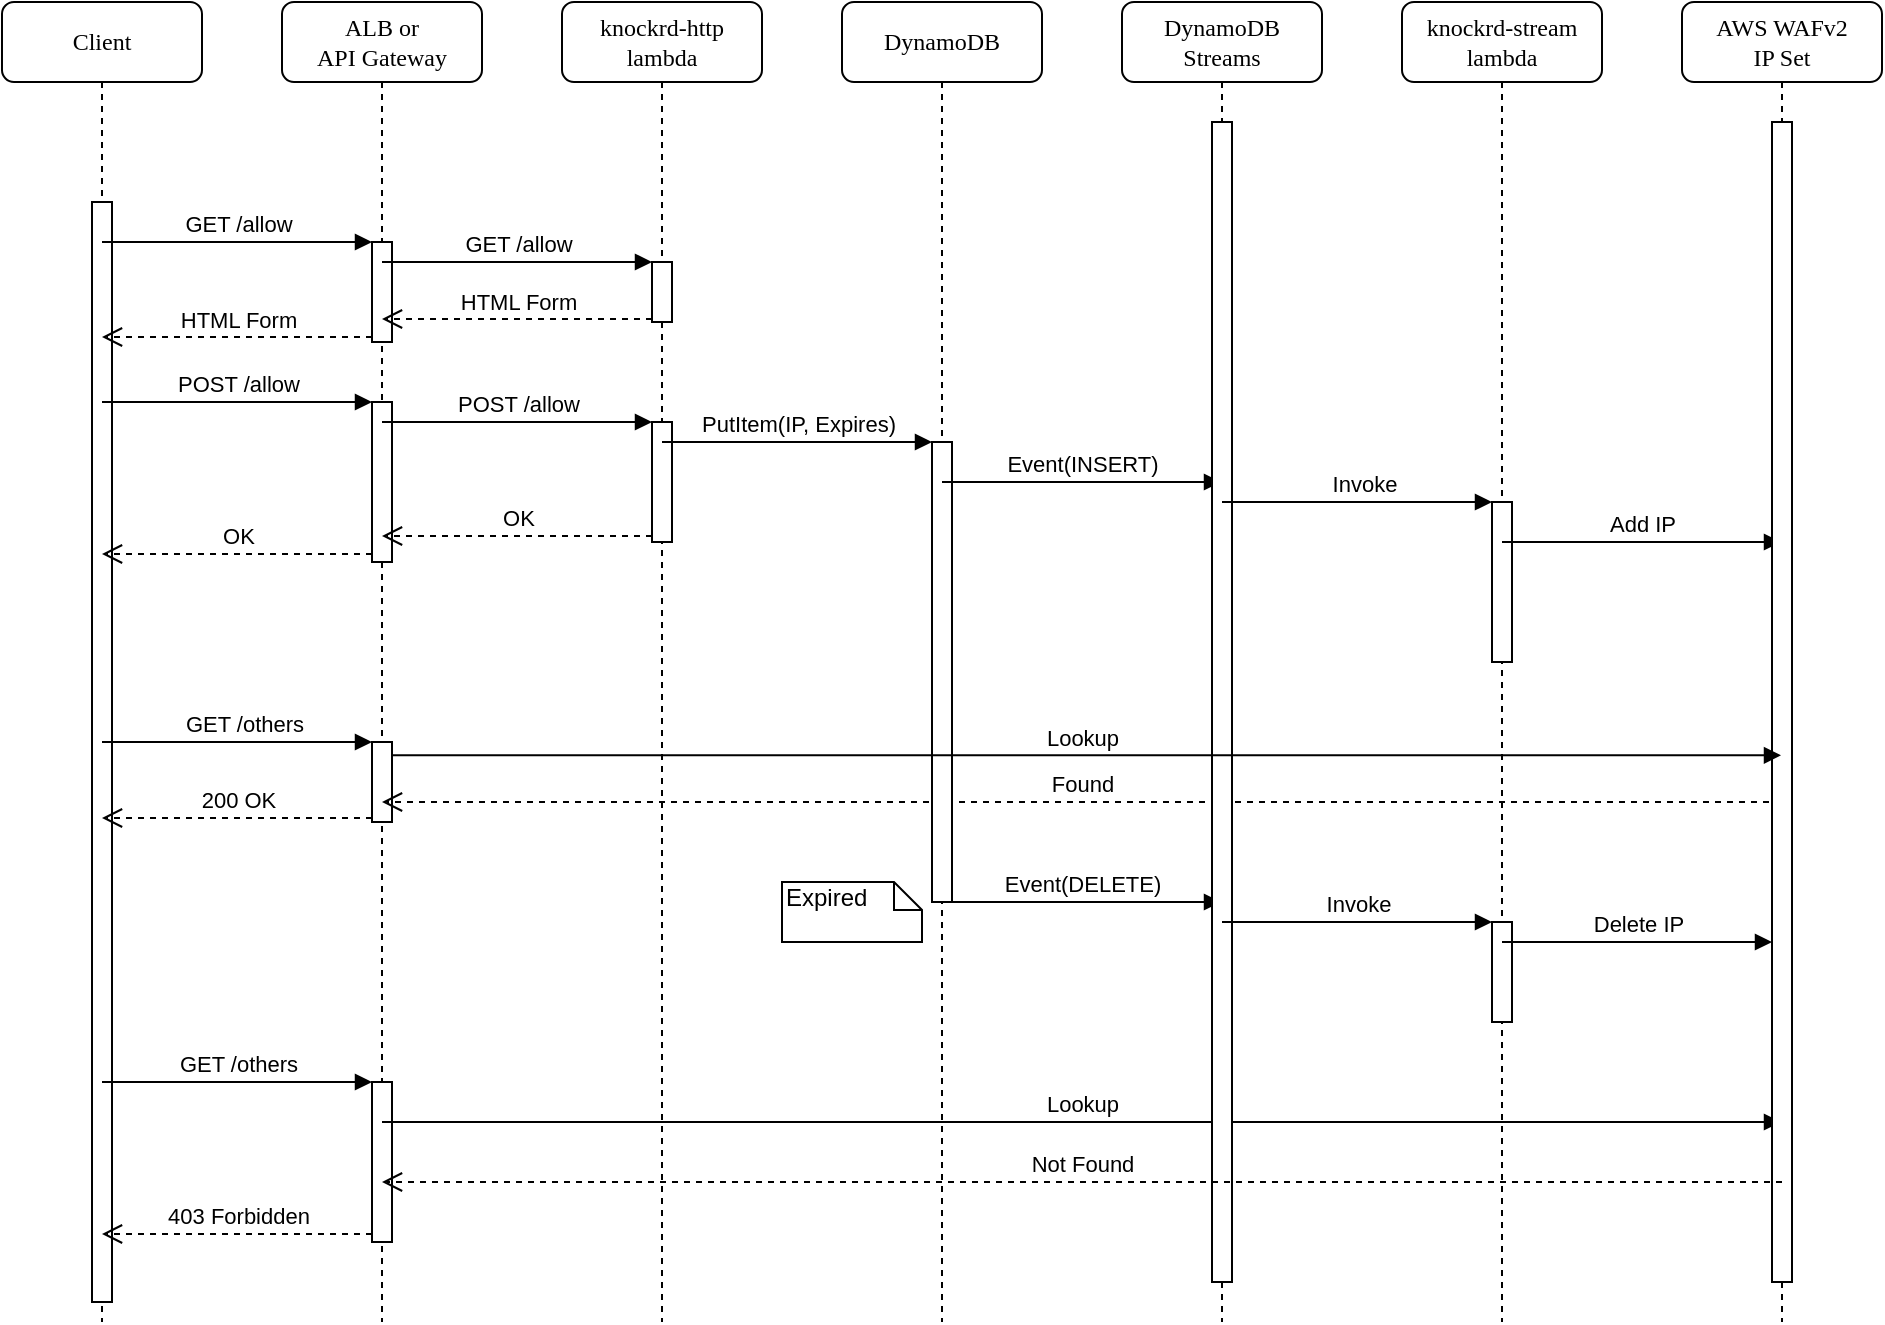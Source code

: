 <mxfile version="13.0.1" type="google"><diagram name="Page-1" id="13e1069c-82ec-6db2-03f1-153e76fe0fe0"><mxGraphModel dx="1201" dy="652" grid="1" gridSize="10" guides="1" tooltips="1" connect="1" arrows="1" fold="1" page="1" pageScale="1" pageWidth="1100" pageHeight="850" background="#ffffff" math="0" shadow="0"><root><mxCell id="0"/><mxCell id="1" parent="0"/><mxCell id="7baba1c4bc27f4b0-2" value="ALB or&lt;br&gt;API Gateway" style="shape=umlLifeline;perimeter=lifelinePerimeter;whiteSpace=wrap;html=1;container=1;collapsible=0;recursiveResize=0;outlineConnect=0;rounded=1;shadow=0;comic=0;labelBackgroundColor=none;strokeWidth=1;fontFamily=Verdana;fontSize=12;align=center;" parent="1" vertex="1"><mxGeometry x="250" y="80" width="100" height="660" as="geometry"/></mxCell><mxCell id="HLxC7s3pfuDzu-_PS0x3-1" value="" style="html=1;points=[];perimeter=orthogonalPerimeter;" vertex="1" parent="7baba1c4bc27f4b0-2"><mxGeometry x="45" y="120" width="10" height="50" as="geometry"/></mxCell><mxCell id="HLxC7s3pfuDzu-_PS0x3-7" value="" style="html=1;points=[];perimeter=orthogonalPerimeter;" vertex="1" parent="7baba1c4bc27f4b0-2"><mxGeometry x="45" y="200" width="10" height="80" as="geometry"/></mxCell><mxCell id="HLxC7s3pfuDzu-_PS0x3-25" value="" style="html=1;points=[];perimeter=orthogonalPerimeter;" vertex="1" parent="7baba1c4bc27f4b0-2"><mxGeometry x="45" y="370" width="10" height="40" as="geometry"/></mxCell><mxCell id="HLxC7s3pfuDzu-_PS0x3-38" value="" style="html=1;points=[];perimeter=orthogonalPerimeter;" vertex="1" parent="7baba1c4bc27f4b0-2"><mxGeometry x="45" y="540" width="10" height="80" as="geometry"/></mxCell><mxCell id="HLxC7s3pfuDzu-_PS0x3-41" value="Lookup" style="html=1;verticalAlign=bottom;endArrow=block;" edge="1" parent="7baba1c4bc27f4b0-2" target="HLxC7s3pfuDzu-_PS0x3-16"><mxGeometry width="80" relative="1" as="geometry"><mxPoint x="50" y="560" as="sourcePoint"/><mxPoint x="130" y="560" as="targetPoint"/></mxGeometry></mxCell><mxCell id="HLxC7s3pfuDzu-_PS0x3-42" value="Found" style="html=1;verticalAlign=bottom;endArrow=open;dashed=1;endSize=8;" edge="1" parent="7baba1c4bc27f4b0-2" source="HLxC7s3pfuDzu-_PS0x3-16"><mxGeometry relative="1" as="geometry"><mxPoint x="130" y="400" as="sourcePoint"/><mxPoint x="50" y="400" as="targetPoint"/></mxGeometry></mxCell><mxCell id="7baba1c4bc27f4b0-3" value="knockrd-http&lt;br&gt;lambda" style="shape=umlLifeline;perimeter=lifelinePerimeter;whiteSpace=wrap;html=1;container=1;collapsible=0;recursiveResize=0;outlineConnect=0;rounded=1;shadow=0;comic=0;labelBackgroundColor=none;strokeWidth=1;fontFamily=Verdana;fontSize=12;align=center;" parent="1" vertex="1"><mxGeometry x="390" y="80" width="100" height="660" as="geometry"/></mxCell><mxCell id="HLxC7s3pfuDzu-_PS0x3-4" value="" style="html=1;points=[];perimeter=orthogonalPerimeter;" vertex="1" parent="7baba1c4bc27f4b0-3"><mxGeometry x="45" y="130" width="10" height="30" as="geometry"/></mxCell><mxCell id="HLxC7s3pfuDzu-_PS0x3-10" value="" style="html=1;points=[];perimeter=orthogonalPerimeter;" vertex="1" parent="7baba1c4bc27f4b0-3"><mxGeometry x="45" y="210" width="10" height="60" as="geometry"/></mxCell><mxCell id="7baba1c4bc27f4b0-4" value="DynamoDB" style="shape=umlLifeline;perimeter=lifelinePerimeter;whiteSpace=wrap;html=1;container=1;collapsible=0;recursiveResize=0;outlineConnect=0;rounded=1;shadow=0;comic=0;labelBackgroundColor=none;strokeWidth=1;fontFamily=Verdana;fontSize=12;align=center;" parent="1" vertex="1"><mxGeometry x="530" y="80" width="100" height="660" as="geometry"/></mxCell><mxCell id="HLxC7s3pfuDzu-_PS0x3-13" value="" style="html=1;points=[];perimeter=orthogonalPerimeter;" vertex="1" parent="7baba1c4bc27f4b0-4"><mxGeometry x="45" y="220" width="10" height="230" as="geometry"/></mxCell><mxCell id="HLxC7s3pfuDzu-_PS0x3-18" value="Event(INSERT)" style="html=1;verticalAlign=bottom;endArrow=block;" edge="1" parent="7baba1c4bc27f4b0-4" target="7baba1c4bc27f4b0-5"><mxGeometry width="80" relative="1" as="geometry"><mxPoint x="50" y="240" as="sourcePoint"/><mxPoint x="130" y="240" as="targetPoint"/></mxGeometry></mxCell><mxCell id="HLxC7s3pfuDzu-_PS0x3-34" value="Event(DELETE)" style="html=1;verticalAlign=bottom;endArrow=block;" edge="1" parent="7baba1c4bc27f4b0-4" target="7baba1c4bc27f4b0-5"><mxGeometry x="0.004" width="80" relative="1" as="geometry"><mxPoint x="50" y="450" as="sourcePoint"/><mxPoint x="130" y="450" as="targetPoint"/><mxPoint as="offset"/></mxGeometry></mxCell><mxCell id="7baba1c4bc27f4b0-5" value="DynamoDB&lt;br&gt;Streams" style="shape=umlLifeline;perimeter=lifelinePerimeter;whiteSpace=wrap;html=1;container=1;collapsible=0;recursiveResize=0;outlineConnect=0;rounded=1;shadow=0;comic=0;labelBackgroundColor=none;strokeWidth=1;fontFamily=Verdana;fontSize=12;align=center;" parent="1" vertex="1"><mxGeometry x="670" y="80" width="100" height="660" as="geometry"/></mxCell><mxCell id="HLxC7s3pfuDzu-_PS0x3-22" value="" style="html=1;points=[];perimeter=orthogonalPerimeter;" vertex="1" parent="7baba1c4bc27f4b0-5"><mxGeometry x="45" y="60" width="10" height="580" as="geometry"/></mxCell><mxCell id="7baba1c4bc27f4b0-6" value="knockrd-stream&lt;br&gt;lambda" style="shape=umlLifeline;perimeter=lifelinePerimeter;whiteSpace=wrap;html=1;container=1;collapsible=0;recursiveResize=0;outlineConnect=0;rounded=1;shadow=0;comic=0;labelBackgroundColor=none;strokeWidth=1;fontFamily=Verdana;fontSize=12;align=center;" parent="1" vertex="1"><mxGeometry x="810" y="80" width="100" height="660" as="geometry"/></mxCell><mxCell id="HLxC7s3pfuDzu-_PS0x3-19" value="" style="html=1;points=[];perimeter=orthogonalPerimeter;" vertex="1" parent="7baba1c4bc27f4b0-6"><mxGeometry x="45" y="250" width="10" height="80" as="geometry"/></mxCell><mxCell id="HLxC7s3pfuDzu-_PS0x3-23" value="Add IP" style="html=1;verticalAlign=bottom;endArrow=block;" edge="1" parent="7baba1c4bc27f4b0-6" target="HLxC7s3pfuDzu-_PS0x3-16"><mxGeometry width="80" relative="1" as="geometry"><mxPoint x="50" y="270" as="sourcePoint"/><mxPoint x="130" y="270" as="targetPoint"/></mxGeometry></mxCell><mxCell id="HLxC7s3pfuDzu-_PS0x3-31" value="" style="html=1;points=[];perimeter=orthogonalPerimeter;" vertex="1" parent="7baba1c4bc27f4b0-6"><mxGeometry x="45" y="460" width="10" height="50" as="geometry"/></mxCell><mxCell id="7baba1c4bc27f4b0-8" value="Client" style="shape=umlLifeline;perimeter=lifelinePerimeter;whiteSpace=wrap;html=1;container=1;collapsible=0;recursiveResize=0;outlineConnect=0;rounded=1;shadow=0;comic=0;labelBackgroundColor=none;strokeWidth=1;fontFamily=Verdana;fontSize=12;align=center;" parent="1" vertex="1"><mxGeometry x="110" y="80" width="100" height="660" as="geometry"/></mxCell><mxCell id="7baba1c4bc27f4b0-9" value="" style="html=1;points=[];perimeter=orthogonalPerimeter;rounded=0;shadow=0;comic=0;labelBackgroundColor=none;strokeWidth=1;fontFamily=Verdana;fontSize=12;align=center;" parent="7baba1c4bc27f4b0-8" vertex="1"><mxGeometry x="45" y="100" width="10" height="550" as="geometry"/></mxCell><mxCell id="HLxC7s3pfuDzu-_PS0x3-2" value="GET /allow" style="html=1;verticalAlign=bottom;endArrow=block;entryX=0;entryY=0;" edge="1" target="HLxC7s3pfuDzu-_PS0x3-1" parent="1" source="7baba1c4bc27f4b0-8"><mxGeometry relative="1" as="geometry"><mxPoint x="215" y="200" as="sourcePoint"/></mxGeometry></mxCell><mxCell id="HLxC7s3pfuDzu-_PS0x3-3" value="HTML Form" style="html=1;verticalAlign=bottom;endArrow=open;dashed=1;endSize=8;exitX=0;exitY=0.95;" edge="1" source="HLxC7s3pfuDzu-_PS0x3-1" parent="1" target="7baba1c4bc27f4b0-8"><mxGeometry relative="1" as="geometry"><mxPoint x="215" y="276" as="targetPoint"/></mxGeometry></mxCell><mxCell id="HLxC7s3pfuDzu-_PS0x3-5" value="GET /allow" style="html=1;verticalAlign=bottom;endArrow=block;entryX=0;entryY=0;" edge="1" target="HLxC7s3pfuDzu-_PS0x3-4" parent="1" source="7baba1c4bc27f4b0-2"><mxGeometry relative="1" as="geometry"><mxPoint x="375" y="210" as="sourcePoint"/></mxGeometry></mxCell><mxCell id="HLxC7s3pfuDzu-_PS0x3-6" value="HTML Form" style="html=1;verticalAlign=bottom;endArrow=open;dashed=1;endSize=8;exitX=0;exitY=0.95;" edge="1" source="HLxC7s3pfuDzu-_PS0x3-4" parent="1" target="7baba1c4bc27f4b0-2"><mxGeometry relative="1" as="geometry"><mxPoint x="375" y="286" as="targetPoint"/></mxGeometry></mxCell><mxCell id="HLxC7s3pfuDzu-_PS0x3-8" value="POST /allow" style="html=1;verticalAlign=bottom;endArrow=block;entryX=0;entryY=0;" edge="1" target="HLxC7s3pfuDzu-_PS0x3-7" parent="1" source="7baba1c4bc27f4b0-8"><mxGeometry relative="1" as="geometry"><mxPoint x="215" y="280" as="sourcePoint"/></mxGeometry></mxCell><mxCell id="HLxC7s3pfuDzu-_PS0x3-9" value="OK" style="html=1;verticalAlign=bottom;endArrow=open;dashed=1;endSize=8;exitX=0;exitY=0.95;" edge="1" source="HLxC7s3pfuDzu-_PS0x3-7" parent="1" target="7baba1c4bc27f4b0-8"><mxGeometry relative="1" as="geometry"><mxPoint x="215" y="356" as="targetPoint"/></mxGeometry></mxCell><mxCell id="HLxC7s3pfuDzu-_PS0x3-11" value="POST /allow" style="html=1;verticalAlign=bottom;endArrow=block;entryX=0;entryY=0;" edge="1" target="HLxC7s3pfuDzu-_PS0x3-10" parent="1" source="7baba1c4bc27f4b0-2"><mxGeometry relative="1" as="geometry"><mxPoint x="375" y="290" as="sourcePoint"/></mxGeometry></mxCell><mxCell id="HLxC7s3pfuDzu-_PS0x3-12" value="OK" style="html=1;verticalAlign=bottom;endArrow=open;dashed=1;endSize=8;exitX=0;exitY=0.95;" edge="1" source="HLxC7s3pfuDzu-_PS0x3-10" parent="1" target="7baba1c4bc27f4b0-2"><mxGeometry relative="1" as="geometry"><mxPoint x="375" y="366" as="targetPoint"/></mxGeometry></mxCell><mxCell id="HLxC7s3pfuDzu-_PS0x3-14" value="PutItem(IP, Expires)" style="html=1;verticalAlign=bottom;endArrow=block;entryX=0;entryY=0;" edge="1" target="HLxC7s3pfuDzu-_PS0x3-13" parent="1" source="7baba1c4bc27f4b0-3"><mxGeometry relative="1" as="geometry"><mxPoint x="515" y="300" as="sourcePoint"/></mxGeometry></mxCell><mxCell id="HLxC7s3pfuDzu-_PS0x3-16" value="AWS WAFv2&lt;br&gt;IP Set" style="shape=umlLifeline;perimeter=lifelinePerimeter;whiteSpace=wrap;html=1;container=1;collapsible=0;recursiveResize=0;outlineConnect=0;rounded=1;shadow=0;comic=0;labelBackgroundColor=none;strokeWidth=1;fontFamily=Verdana;fontSize=12;align=center;" vertex="1" parent="1"><mxGeometry x="950" y="80" width="100" height="660" as="geometry"/></mxCell><mxCell id="HLxC7s3pfuDzu-_PS0x3-17" value="" style="html=1;points=[];perimeter=orthogonalPerimeter;" vertex="1" parent="HLxC7s3pfuDzu-_PS0x3-16"><mxGeometry x="45" y="60" width="10" height="580" as="geometry"/></mxCell><mxCell id="HLxC7s3pfuDzu-_PS0x3-20" value="Invoke" style="html=1;verticalAlign=bottom;endArrow=block;entryX=0;entryY=0;" edge="1" target="HLxC7s3pfuDzu-_PS0x3-19" parent="1" source="7baba1c4bc27f4b0-5"><mxGeometry x="0.041" relative="1" as="geometry"><mxPoint x="795" y="330" as="sourcePoint"/><mxPoint as="offset"/></mxGeometry></mxCell><mxCell id="HLxC7s3pfuDzu-_PS0x3-26" value="GET /others" style="html=1;verticalAlign=bottom;endArrow=block;entryX=0;entryY=0;" edge="1" target="HLxC7s3pfuDzu-_PS0x3-25" parent="1" source="7baba1c4bc27f4b0-8"><mxGeometry x="0.041" relative="1" as="geometry"><mxPoint x="215" y="450" as="sourcePoint"/><mxPoint as="offset"/></mxGeometry></mxCell><mxCell id="HLxC7s3pfuDzu-_PS0x3-27" value="200 OK" style="html=1;verticalAlign=bottom;endArrow=open;dashed=1;endSize=8;exitX=0;exitY=0.95;" edge="1" source="HLxC7s3pfuDzu-_PS0x3-25" parent="1" target="7baba1c4bc27f4b0-8"><mxGeometry relative="1" as="geometry"><mxPoint x="215" y="526" as="targetPoint"/></mxGeometry></mxCell><mxCell id="HLxC7s3pfuDzu-_PS0x3-28" value="Lookup" style="html=1;verticalAlign=bottom;endArrow=block;exitX=1;exitY=0.167;exitDx=0;exitDy=0;exitPerimeter=0;" edge="1" parent="1" source="HLxC7s3pfuDzu-_PS0x3-25" target="HLxC7s3pfuDzu-_PS0x3-16"><mxGeometry x="-0.006" width="80" relative="1" as="geometry"><mxPoint x="510" y="380" as="sourcePoint"/><mxPoint x="590" y="380" as="targetPoint"/><mxPoint as="offset"/></mxGeometry></mxCell><mxCell id="HLxC7s3pfuDzu-_PS0x3-30" value="Expired" style="shape=note;whiteSpace=wrap;html=1;size=14;verticalAlign=top;align=left;spacingTop=-6;" vertex="1" parent="1"><mxGeometry x="500" y="520" width="70" height="30" as="geometry"/></mxCell><mxCell id="HLxC7s3pfuDzu-_PS0x3-32" value="Invoke" style="html=1;verticalAlign=bottom;endArrow=block;entryX=0;entryY=0;" edge="1" target="HLxC7s3pfuDzu-_PS0x3-31" parent="1" source="7baba1c4bc27f4b0-5"><mxGeometry relative="1" as="geometry"><mxPoint x="785" y="530" as="sourcePoint"/></mxGeometry></mxCell><mxCell id="HLxC7s3pfuDzu-_PS0x3-37" value="Delete IP" style="html=1;verticalAlign=bottom;endArrow=block;entryX=0;entryY=0.42;entryDx=0;entryDy=0;entryPerimeter=0;" edge="1" parent="1"><mxGeometry width="80" relative="1" as="geometry"><mxPoint x="860" y="550" as="sourcePoint"/><mxPoint x="995" y="550" as="targetPoint"/></mxGeometry></mxCell><mxCell id="HLxC7s3pfuDzu-_PS0x3-39" value="GET /others" style="html=1;verticalAlign=bottom;endArrow=block;entryX=0;entryY=0;" edge="1" target="HLxC7s3pfuDzu-_PS0x3-38" parent="1" source="7baba1c4bc27f4b0-8"><mxGeometry relative="1" as="geometry"><mxPoint x="225" y="620" as="sourcePoint"/></mxGeometry></mxCell><mxCell id="HLxC7s3pfuDzu-_PS0x3-40" value="403 Forbidden" style="html=1;verticalAlign=bottom;endArrow=open;dashed=1;endSize=8;exitX=0;exitY=0.95;" edge="1" source="HLxC7s3pfuDzu-_PS0x3-38" parent="1" target="7baba1c4bc27f4b0-8"><mxGeometry relative="1" as="geometry"><mxPoint x="225" y="696" as="targetPoint"/></mxGeometry></mxCell><mxCell id="HLxC7s3pfuDzu-_PS0x3-43" value="Not Found" style="html=1;verticalAlign=bottom;endArrow=open;dashed=1;endSize=8;" edge="1" parent="1" target="7baba1c4bc27f4b0-2"><mxGeometry relative="1" as="geometry"><mxPoint x="1000" y="670" as="sourcePoint"/><mxPoint x="920" y="660" as="targetPoint"/><Array as="points"><mxPoint x="660" y="670"/></Array></mxGeometry></mxCell></root></mxGraphModel></diagram></mxfile>